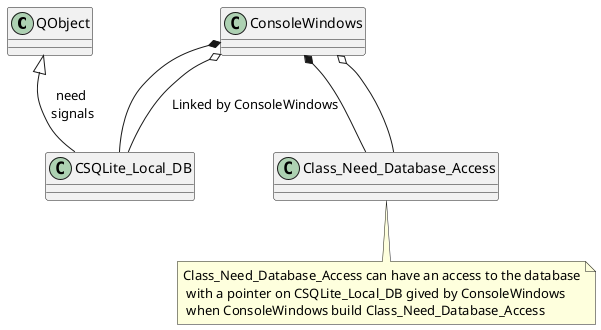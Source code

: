 @startuml


QObject <|-- CSQLite_Local_DB : need\n signals
ConsoleWindows *-- CSQLite_Local_DB
ConsoleWindows o-- CSQLite_Local_DB : Linked by ConsoleWindows
ConsoleWindows *-- Class_Need_Database_Access
ConsoleWindows o-- Class_Need_Database_Access
class Class_Need_Database_Access
note bottom : Class_Need_Database_Access can have an access to the database\n with a pointer on CSQLite_Local_DB gived by ConsoleWindows\n when ConsoleWindows build Class_Need_Database_Access

@enduml

